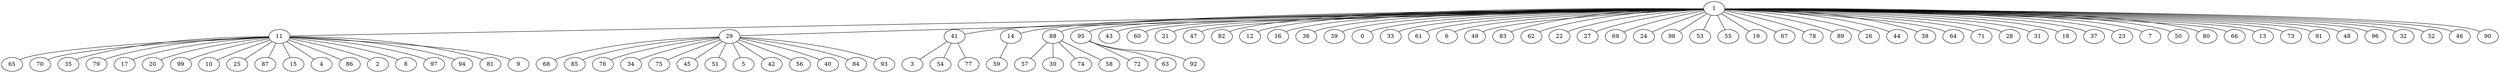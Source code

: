 strict graph G {
1;
11;
29;
41;
14;
88;
95;
43;
60;
21;
47;
82;
12;
16;
36;
39;
0;
33;
61;
6;
49;
83;
62;
22;
27;
69;
24;
98;
53;
55;
19;
67;
78;
89;
26;
44;
38;
64;
71;
28;
31;
18;
37;
23;
7;
50;
80;
66;
13;
73;
91;
48;
96;
32;
52;
46;
90;
65;
70;
35;
79;
17;
20;
99;
10;
25;
87;
15;
4;
86;
2;
8;
97;
94;
81;
9;
68;
85;
76;
34;
75;
45;
51;
5;
42;
56;
40;
84;
93;
3;
54;
77;
59;
57;
30;
74;
58;
72;
63;
92;
29 -- 68;
1 -- 41;
1 -- 29;
1 -- 46;
88 -- 57;
29 -- 5;
1 -- 47;
29 -- 51;
11 -- 20;
1 -- 82;
1 -- 6;
88 -- 30;
11 -- 87;
1 -- 67;
95 -- 63;
1 -- 38;
1 -- 49;
1 -- 64;
29 -- 40;
29 -- 84;
1 -- 80;
1 -- 66;
1 -- 13;
1 -- 48;
1 -- 11;
11 -- 35;
1 -- 53;
29 -- 85;
95 -- 72;
1 -- 21;
1 -- 12;
11 -- 2;
1 -- 27;
1 -- 33;
95 -- 92;
1 -- 61;
1 -- 24;
41 -- 3;
29 -- 42;
1 -- 69;
1 -- 55;
1 -- 26;
1 -- 44;
1 -- 14;
11 -- 4;
1 -- 31;
1 -- 18;
11 -- 8;
11 -- 97;
41 -- 54;
11 -- 65;
11 -- 70;
1 -- 43;
1 -- 60;
1 -- 0;
11 -- 17;
1 -- 95;
1 -- 39;
29 -- 76;
11 -- 10;
11 -- 86;
29 -- 75;
11 -- 25;
1 -- 78;
1 -- 89;
1 -- 22;
1 -- 91;
1 -- 50;
88 -- 58;
1 -- 28;
1 -- 23;
1 -- 88;
1 -- 83;
29 -- 93;
11 -- 94;
14 -- 59;
1 -- 32;
29 -- 45;
1 -- 90;
41 -- 77;
29 -- 34;
1 -- 52;
11 -- 79;
1 -- 36;
1 -- 16;
29 -- 56;
1 -- 62;
1 -- 98;
11 -- 99;
1 -- 19;
11 -- 9;
88 -- 74;
11 -- 15;
1 -- 71;
1 -- 37;
1 -- 96;
1 -- 7;
1 -- 73;
11 -- 81;
}
